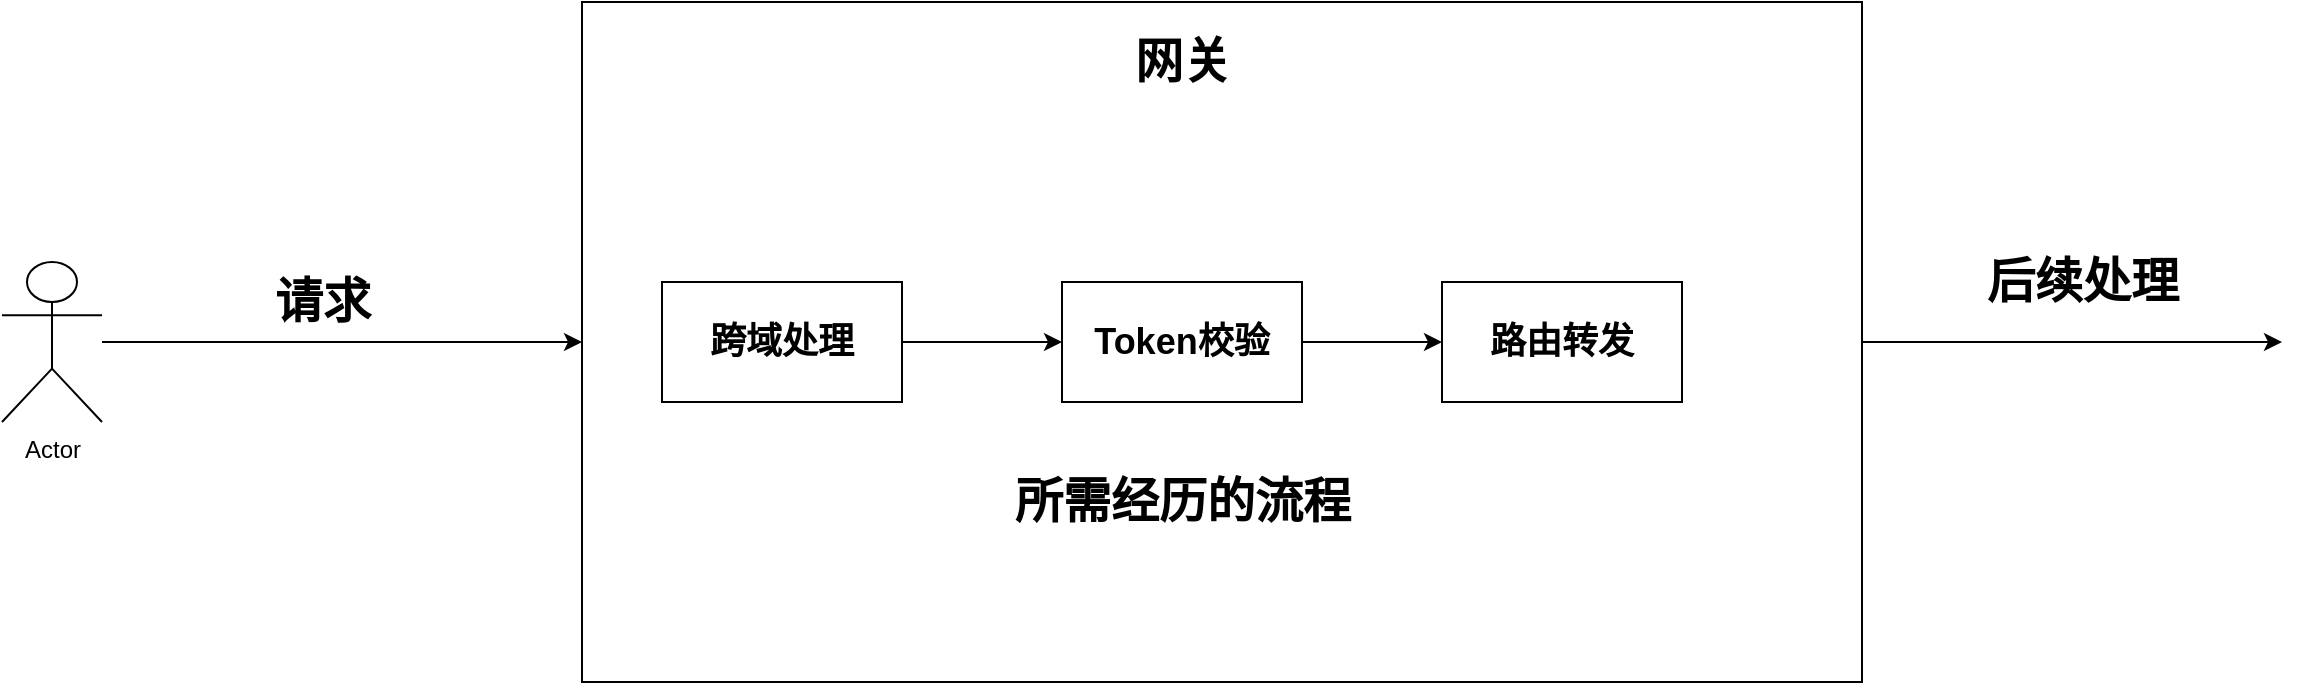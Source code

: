 <mxfile version="24.2.7" type="github">
  <diagram name="第 1 页" id="wrbttYABkRkaUM64uDq1">
    <mxGraphModel dx="1687" dy="918" grid="1" gridSize="10" guides="1" tooltips="1" connect="1" arrows="1" fold="1" page="1" pageScale="1" pageWidth="3300" pageHeight="4681" math="0" shadow="0">
      <root>
        <mxCell id="0" />
        <mxCell id="1" parent="0" />
        <mxCell id="cpbgb9Nh8bwPTBoNOzIF-1" value="Actor" style="shape=umlActor;verticalLabelPosition=bottom;verticalAlign=top;html=1;outlineConnect=0;" vertex="1" parent="1">
          <mxGeometry x="200" y="310" width="50" height="80" as="geometry" />
        </mxCell>
        <mxCell id="cpbgb9Nh8bwPTBoNOzIF-2" value="" style="endArrow=classic;html=1;rounded=0;entryX=0;entryY=0.5;entryDx=0;entryDy=0;" edge="1" parent="1" source="cpbgb9Nh8bwPTBoNOzIF-1" target="cpbgb9Nh8bwPTBoNOzIF-4">
          <mxGeometry width="50" height="50" relative="1" as="geometry">
            <mxPoint x="700" y="430" as="sourcePoint" />
            <mxPoint x="430" y="384.594" as="targetPoint" />
          </mxGeometry>
        </mxCell>
        <mxCell id="cpbgb9Nh8bwPTBoNOzIF-4" value="" style="rounded=0;whiteSpace=wrap;html=1;" vertex="1" parent="1">
          <mxGeometry x="490" y="180" width="640" height="340" as="geometry" />
        </mxCell>
        <mxCell id="cpbgb9Nh8bwPTBoNOzIF-5" value="网关" style="text;strokeColor=none;fillColor=none;html=1;fontSize=24;fontStyle=1;verticalAlign=middle;align=center;" vertex="1" parent="1">
          <mxGeometry x="740" y="190" width="100" height="40" as="geometry" />
        </mxCell>
        <mxCell id="cpbgb9Nh8bwPTBoNOzIF-6" value="请求" style="text;strokeColor=none;fillColor=none;html=1;fontSize=24;fontStyle=1;verticalAlign=middle;align=center;" vertex="1" parent="1">
          <mxGeometry x="310" y="310" width="100" height="40" as="geometry" />
        </mxCell>
        <mxCell id="cpbgb9Nh8bwPTBoNOzIF-7" value="&lt;font style=&quot;font-size: 18px;&quot;&gt;&lt;b&gt;跨域处理&lt;/b&gt;&lt;/font&gt;" style="rounded=0;whiteSpace=wrap;html=1;" vertex="1" parent="1">
          <mxGeometry x="530" y="320" width="120" height="60" as="geometry" />
        </mxCell>
        <mxCell id="cpbgb9Nh8bwPTBoNOzIF-8" value="" style="endArrow=classic;html=1;rounded=0;exitX=1;exitY=0.5;exitDx=0;exitDy=0;" edge="1" parent="1" source="cpbgb9Nh8bwPTBoNOzIF-7" target="cpbgb9Nh8bwPTBoNOzIF-9">
          <mxGeometry width="50" height="50" relative="1" as="geometry">
            <mxPoint x="700" y="430" as="sourcePoint" />
            <mxPoint x="750" y="380" as="targetPoint" />
          </mxGeometry>
        </mxCell>
        <mxCell id="cpbgb9Nh8bwPTBoNOzIF-9" value="&lt;font style=&quot;font-size: 18px;&quot;&gt;&lt;b&gt;Token校验&lt;/b&gt;&lt;/font&gt;" style="rounded=0;whiteSpace=wrap;html=1;" vertex="1" parent="1">
          <mxGeometry x="730" y="320" width="120" height="60" as="geometry" />
        </mxCell>
        <mxCell id="cpbgb9Nh8bwPTBoNOzIF-10" value="" style="endArrow=classic;html=1;rounded=0;exitX=1;exitY=0.5;exitDx=0;exitDy=0;" edge="1" parent="1" source="cpbgb9Nh8bwPTBoNOzIF-9" target="cpbgb9Nh8bwPTBoNOzIF-11">
          <mxGeometry width="50" height="50" relative="1" as="geometry">
            <mxPoint x="700" y="430" as="sourcePoint" />
            <mxPoint x="910" y="350" as="targetPoint" />
          </mxGeometry>
        </mxCell>
        <mxCell id="cpbgb9Nh8bwPTBoNOzIF-11" value="&lt;font style=&quot;font-size: 18px;&quot;&gt;&lt;b&gt;路由转发&lt;/b&gt;&lt;/font&gt;" style="rounded=0;whiteSpace=wrap;html=1;" vertex="1" parent="1">
          <mxGeometry x="920" y="320" width="120" height="60" as="geometry" />
        </mxCell>
        <mxCell id="cpbgb9Nh8bwPTBoNOzIF-12" value="所需经历的流程" style="text;strokeColor=none;fillColor=none;html=1;fontSize=24;fontStyle=1;verticalAlign=middle;align=center;" vertex="1" parent="1">
          <mxGeometry x="740" y="410" width="100" height="40" as="geometry" />
        </mxCell>
        <mxCell id="cpbgb9Nh8bwPTBoNOzIF-13" value="" style="endArrow=classic;html=1;rounded=0;exitX=1;exitY=0.5;exitDx=0;exitDy=0;" edge="1" parent="1" source="cpbgb9Nh8bwPTBoNOzIF-4">
          <mxGeometry width="50" height="50" relative="1" as="geometry">
            <mxPoint x="700" y="360" as="sourcePoint" />
            <mxPoint x="1340" y="350" as="targetPoint" />
          </mxGeometry>
        </mxCell>
        <mxCell id="cpbgb9Nh8bwPTBoNOzIF-14" value="后续处理" style="text;strokeColor=none;fillColor=none;html=1;fontSize=24;fontStyle=1;verticalAlign=middle;align=center;" vertex="1" parent="1">
          <mxGeometry x="1190" y="300" width="100" height="40" as="geometry" />
        </mxCell>
      </root>
    </mxGraphModel>
  </diagram>
</mxfile>
